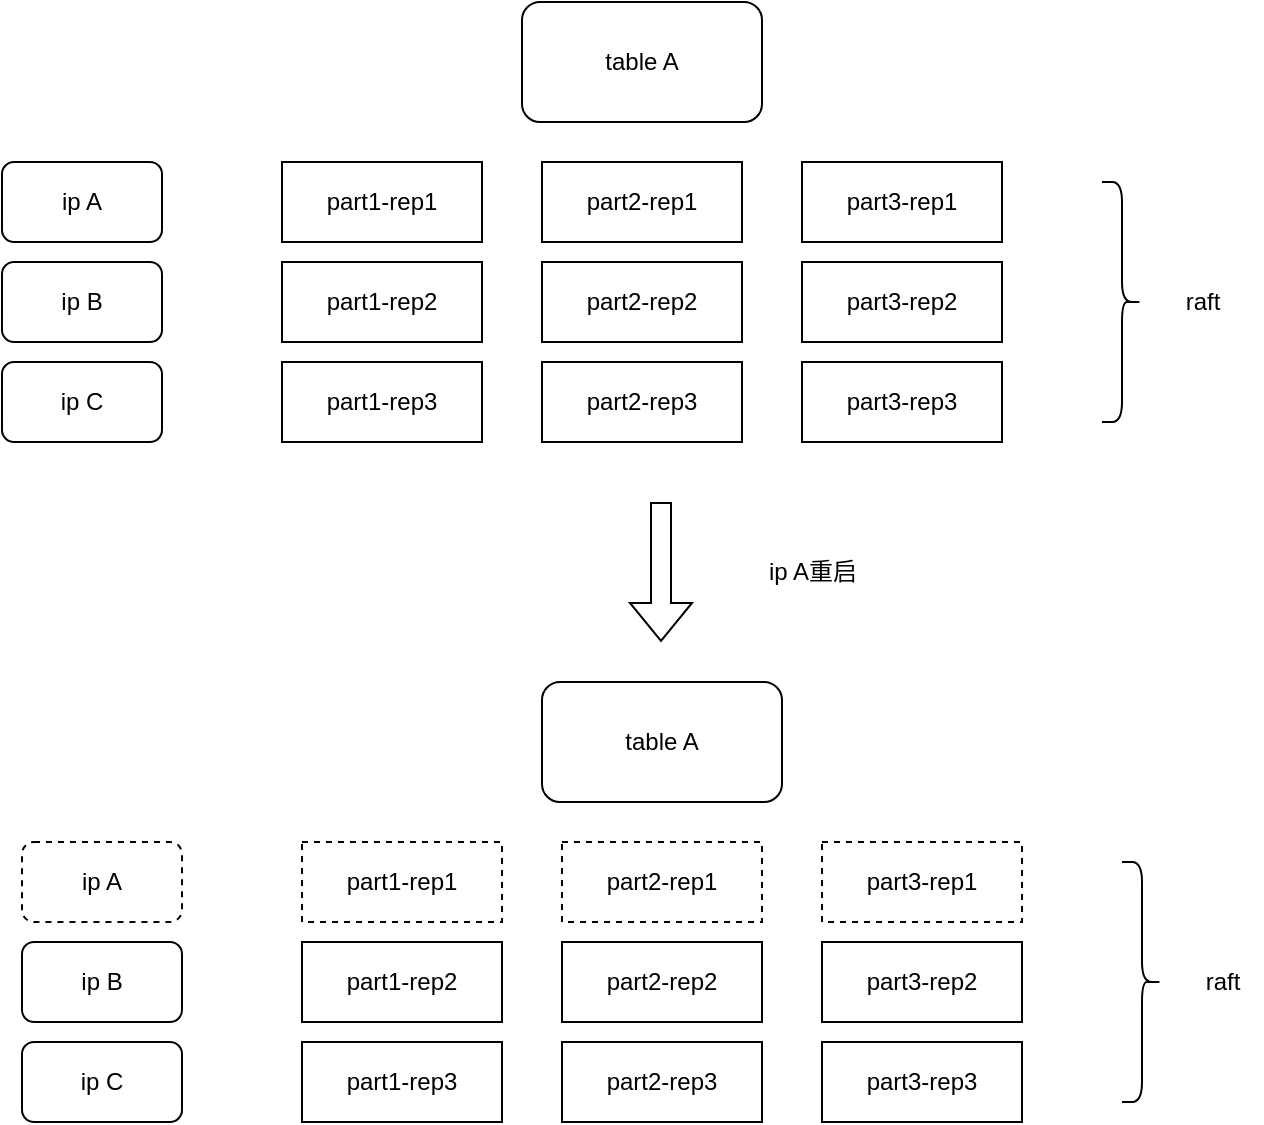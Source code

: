 <mxfile version="20.4.0" type="github">
  <diagram id="OmJOjnzRRDfr44sqibyR" name="第 1 页">
    <mxGraphModel dx="1234" dy="826" grid="1" gridSize="10" guides="1" tooltips="1" connect="1" arrows="1" fold="1" page="1" pageScale="1" pageWidth="3300" pageHeight="4681" math="0" shadow="0">
      <root>
        <mxCell id="0" />
        <mxCell id="1" parent="0" />
        <mxCell id="B3txuUKtqFChG4fmERYr-1" value="table A" style="rounded=1;whiteSpace=wrap;html=1;" vertex="1" parent="1">
          <mxGeometry x="340" y="230" width="120" height="60" as="geometry" />
        </mxCell>
        <mxCell id="B3txuUKtqFChG4fmERYr-2" value="part1-rep1" style="rounded=0;whiteSpace=wrap;html=1;" vertex="1" parent="1">
          <mxGeometry x="220" y="310" width="100" height="40" as="geometry" />
        </mxCell>
        <mxCell id="B3txuUKtqFChG4fmERYr-5" value="part1-rep2" style="rounded=0;whiteSpace=wrap;html=1;" vertex="1" parent="1">
          <mxGeometry x="220" y="360" width="100" height="40" as="geometry" />
        </mxCell>
        <mxCell id="B3txuUKtqFChG4fmERYr-6" value="part1-rep3" style="rounded=0;whiteSpace=wrap;html=1;" vertex="1" parent="1">
          <mxGeometry x="220" y="410" width="100" height="40" as="geometry" />
        </mxCell>
        <mxCell id="B3txuUKtqFChG4fmERYr-11" value="part2-rep1" style="rounded=0;whiteSpace=wrap;html=1;" vertex="1" parent="1">
          <mxGeometry x="350" y="310" width="100" height="40" as="geometry" />
        </mxCell>
        <mxCell id="B3txuUKtqFChG4fmERYr-12" value="part2-rep2" style="rounded=0;whiteSpace=wrap;html=1;" vertex="1" parent="1">
          <mxGeometry x="350" y="360" width="100" height="40" as="geometry" />
        </mxCell>
        <mxCell id="B3txuUKtqFChG4fmERYr-13" value="part2-rep3" style="rounded=0;whiteSpace=wrap;html=1;" vertex="1" parent="1">
          <mxGeometry x="350" y="410" width="100" height="40" as="geometry" />
        </mxCell>
        <mxCell id="B3txuUKtqFChG4fmERYr-14" value="part3-rep1" style="rounded=0;whiteSpace=wrap;html=1;" vertex="1" parent="1">
          <mxGeometry x="480" y="310" width="100" height="40" as="geometry" />
        </mxCell>
        <mxCell id="B3txuUKtqFChG4fmERYr-15" value="part3-rep2" style="rounded=0;whiteSpace=wrap;html=1;" vertex="1" parent="1">
          <mxGeometry x="480" y="360" width="100" height="40" as="geometry" />
        </mxCell>
        <mxCell id="B3txuUKtqFChG4fmERYr-16" value="part3-rep3" style="rounded=0;whiteSpace=wrap;html=1;" vertex="1" parent="1">
          <mxGeometry x="480" y="410" width="100" height="40" as="geometry" />
        </mxCell>
        <mxCell id="B3txuUKtqFChG4fmERYr-17" value="" style="shape=curlyBracket;whiteSpace=wrap;html=1;rounded=1;flipH=1;" vertex="1" parent="1">
          <mxGeometry x="630" y="320" width="20" height="120" as="geometry" />
        </mxCell>
        <mxCell id="B3txuUKtqFChG4fmERYr-19" value="raft" style="text;html=1;resizable=0;autosize=1;align=center;verticalAlign=middle;points=[];fillColor=none;strokeColor=none;rounded=0;" vertex="1" parent="1">
          <mxGeometry x="660" y="365" width="40" height="30" as="geometry" />
        </mxCell>
        <mxCell id="B3txuUKtqFChG4fmERYr-24" value="ip A" style="rounded=1;whiteSpace=wrap;html=1;" vertex="1" parent="1">
          <mxGeometry x="80" y="310" width="80" height="40" as="geometry" />
        </mxCell>
        <mxCell id="B3txuUKtqFChG4fmERYr-25" value="ip B" style="rounded=1;whiteSpace=wrap;html=1;" vertex="1" parent="1">
          <mxGeometry x="80" y="360" width="80" height="40" as="geometry" />
        </mxCell>
        <mxCell id="B3txuUKtqFChG4fmERYr-26" value="ip C" style="rounded=1;whiteSpace=wrap;html=1;" vertex="1" parent="1">
          <mxGeometry x="80" y="410" width="80" height="40" as="geometry" />
        </mxCell>
        <mxCell id="B3txuUKtqFChG4fmERYr-27" value="table A" style="rounded=1;whiteSpace=wrap;html=1;" vertex="1" parent="1">
          <mxGeometry x="350" y="570" width="120" height="60" as="geometry" />
        </mxCell>
        <mxCell id="B3txuUKtqFChG4fmERYr-28" value="part1-rep1" style="rounded=0;whiteSpace=wrap;html=1;dashed=1;" vertex="1" parent="1">
          <mxGeometry x="230" y="650" width="100" height="40" as="geometry" />
        </mxCell>
        <mxCell id="B3txuUKtqFChG4fmERYr-29" value="part1-rep2" style="rounded=0;whiteSpace=wrap;html=1;" vertex="1" parent="1">
          <mxGeometry x="230" y="700" width="100" height="40" as="geometry" />
        </mxCell>
        <mxCell id="B3txuUKtqFChG4fmERYr-30" value="part1-rep3" style="rounded=0;whiteSpace=wrap;html=1;" vertex="1" parent="1">
          <mxGeometry x="230" y="750" width="100" height="40" as="geometry" />
        </mxCell>
        <mxCell id="B3txuUKtqFChG4fmERYr-31" value="part2-rep1" style="rounded=0;whiteSpace=wrap;html=1;dashed=1;" vertex="1" parent="1">
          <mxGeometry x="360" y="650" width="100" height="40" as="geometry" />
        </mxCell>
        <mxCell id="B3txuUKtqFChG4fmERYr-32" value="part2-rep2" style="rounded=0;whiteSpace=wrap;html=1;" vertex="1" parent="1">
          <mxGeometry x="360" y="700" width="100" height="40" as="geometry" />
        </mxCell>
        <mxCell id="B3txuUKtqFChG4fmERYr-33" value="part2-rep3" style="rounded=0;whiteSpace=wrap;html=1;" vertex="1" parent="1">
          <mxGeometry x="360" y="750" width="100" height="40" as="geometry" />
        </mxCell>
        <mxCell id="B3txuUKtqFChG4fmERYr-34" value="part3-rep1" style="rounded=0;whiteSpace=wrap;html=1;dashed=1;" vertex="1" parent="1">
          <mxGeometry x="490" y="650" width="100" height="40" as="geometry" />
        </mxCell>
        <mxCell id="B3txuUKtqFChG4fmERYr-35" value="part3-rep2" style="rounded=0;whiteSpace=wrap;html=1;" vertex="1" parent="1">
          <mxGeometry x="490" y="700" width="100" height="40" as="geometry" />
        </mxCell>
        <mxCell id="B3txuUKtqFChG4fmERYr-36" value="part3-rep3" style="rounded=0;whiteSpace=wrap;html=1;" vertex="1" parent="1">
          <mxGeometry x="490" y="750" width="100" height="40" as="geometry" />
        </mxCell>
        <mxCell id="B3txuUKtqFChG4fmERYr-37" value="" style="shape=curlyBracket;whiteSpace=wrap;html=1;rounded=1;flipH=1;" vertex="1" parent="1">
          <mxGeometry x="640" y="660" width="20" height="120" as="geometry" />
        </mxCell>
        <mxCell id="B3txuUKtqFChG4fmERYr-38" value="raft" style="text;html=1;resizable=0;autosize=1;align=center;verticalAlign=middle;points=[];fillColor=none;strokeColor=none;rounded=0;" vertex="1" parent="1">
          <mxGeometry x="670" y="705" width="40" height="30" as="geometry" />
        </mxCell>
        <mxCell id="B3txuUKtqFChG4fmERYr-39" value="ip A" style="rounded=1;whiteSpace=wrap;html=1;dashed=1;" vertex="1" parent="1">
          <mxGeometry x="90" y="650" width="80" height="40" as="geometry" />
        </mxCell>
        <mxCell id="B3txuUKtqFChG4fmERYr-40" value="ip B" style="rounded=1;whiteSpace=wrap;html=1;" vertex="1" parent="1">
          <mxGeometry x="90" y="700" width="80" height="40" as="geometry" />
        </mxCell>
        <mxCell id="B3txuUKtqFChG4fmERYr-41" value="ip C" style="rounded=1;whiteSpace=wrap;html=1;" vertex="1" parent="1">
          <mxGeometry x="90" y="750" width="80" height="40" as="geometry" />
        </mxCell>
        <mxCell id="B3txuUKtqFChG4fmERYr-42" value="" style="shape=flexArrow;endArrow=classic;html=1;rounded=0;" edge="1" parent="1">
          <mxGeometry width="50" height="50" relative="1" as="geometry">
            <mxPoint x="409.5" y="480" as="sourcePoint" />
            <mxPoint x="409.5" y="550" as="targetPoint" />
          </mxGeometry>
        </mxCell>
        <mxCell id="B3txuUKtqFChG4fmERYr-43" value="ip A重启" style="text;html=1;resizable=0;autosize=1;align=center;verticalAlign=middle;points=[];fillColor=none;strokeColor=none;rounded=0;dashed=1;" vertex="1" parent="1">
          <mxGeometry x="450" y="500" width="70" height="30" as="geometry" />
        </mxCell>
      </root>
    </mxGraphModel>
  </diagram>
</mxfile>
